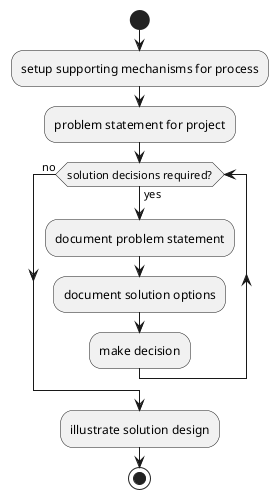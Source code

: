 @startuml

start

:setup supporting mechanisms for process;
:problem statement for project;

while (solution decisions required?) is (yes)
  :document problem statement;
  :document solution options;
  :make decision;
endwhile (no)

:illustrate solution design;

stop

@enduml
